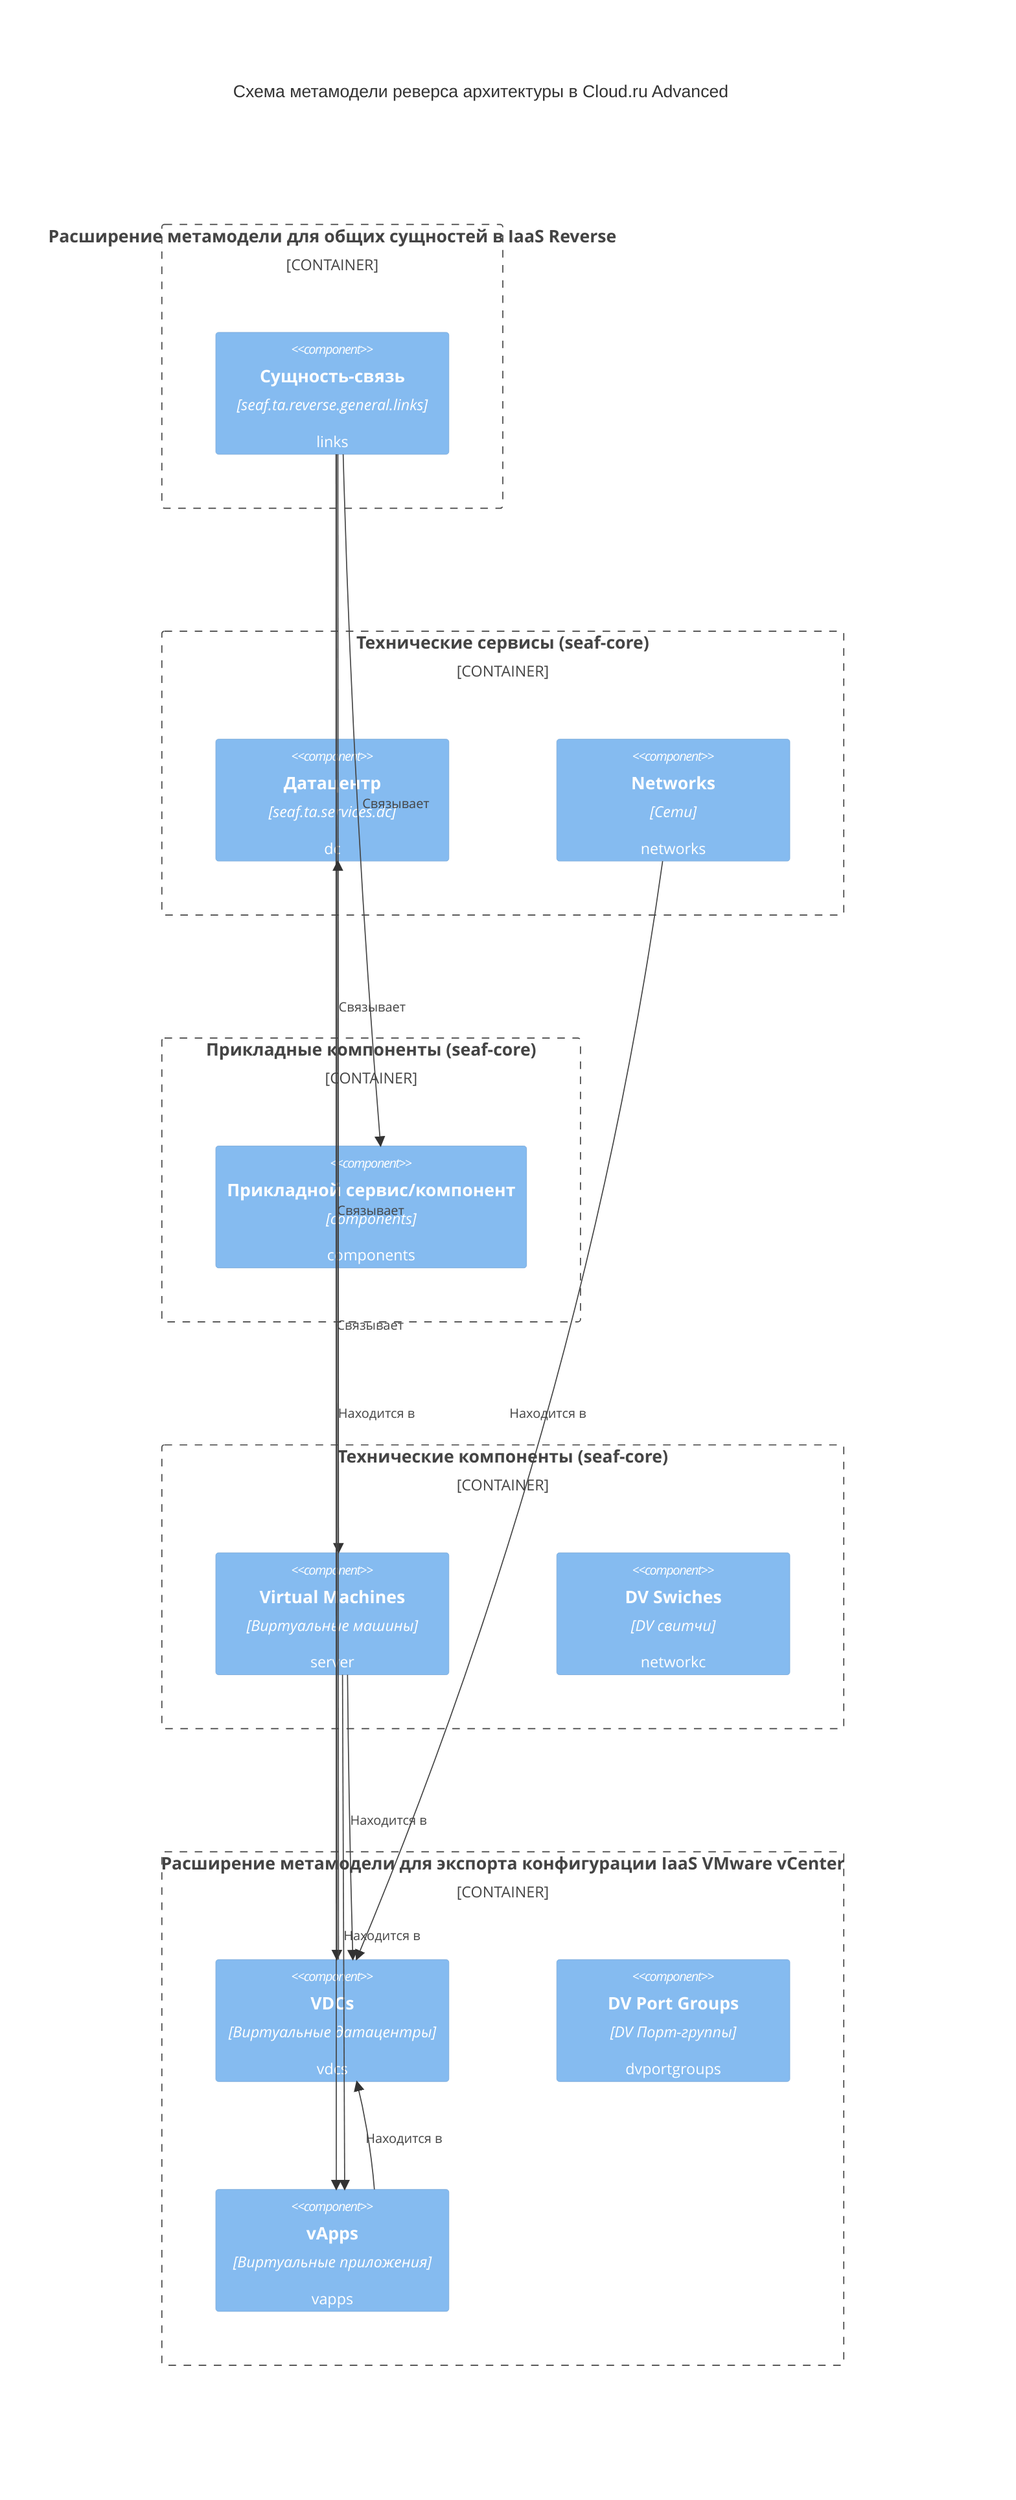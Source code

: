 C4Component
    title Схема метамодели реверса архитектуры в Cloud.ru Advanced

    Container_Boundary(SEAF.TA.REVERSE.general, "Расширение метамодели для общих сущностей в IaaS Reverse") {
        Component(links, "Сущность-связь", "seaf.ta.reverse.general.links", "links")

        Rel(links, server, "Связывает")
        Rel(links, vapps, "Связывает")
        Rel(links, vdcs, "Связывает")
        Rel(links, component, "Связывает")
    }

    Container_Boundary(SEAF.TA.SERVICES, "Технические сервисы (seaf-core)") {
        Component(dc, "Датацентр", "seaf.ta.services.dc", "dc")
        Component(network, "Networks", "Сети", "networks")
    }

    Container_Boundary(COMPONENTS, "Прикладные компоненты (seaf-core)") {
        Component(component, "Прикладной сервис/компонент", "components", "components")
    }

    Container_Boundary(SEAF.TA.COMPONENTS, "Технические компоненты (seaf-core)") {
        Component(server, "Virtual Machines", "Виртуальные машины", "server")
        Component(networkс, "DV Swiches", "DV свитчи", "networkс")
    }

    Container_Boundary(SEAF.TA.REVERSE.vmwareonprem, "Расширение метамодели для экспорта конфигурации IaaS VMware vCenter") {
        Component(vdcs, "VDCs", "Виртуальные датацентры", "vdcs")
        Component(dvportgroups, "DV Port Groups", "DV Порт-группы", "dvportgroups")
        Component(vapps, "vApps", "Виртуальные приложения", "vapps")

        Rel(vdcs, dc, "Находится в")
        Rel(network, vdcs, "Находится в")
        Rel(vapps, vdcs, "Находится в")
        Rel(server, vapps, "Находится в")
        Rel(server, vdcs, "Находится в")
    }

    UpdateLayoutConfig($c4ShapeInRow="4", $c4BoundaryInRow="1")